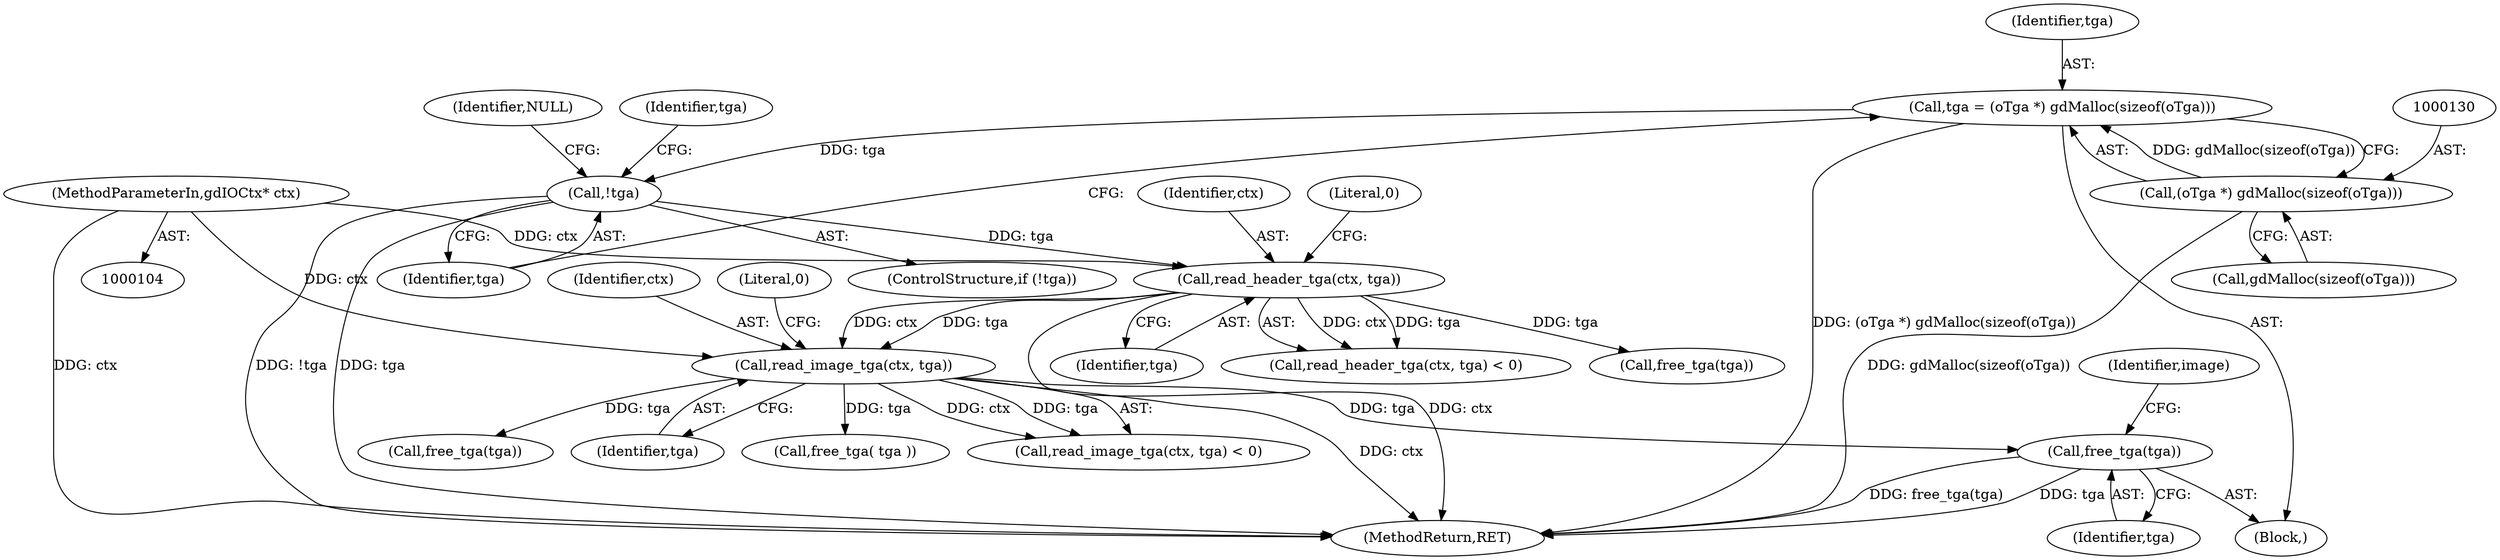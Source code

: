 digraph "0_libgd_10ef1dca63d62433fda13309b4a228782db823f7@API" {
"1000353" [label="(Call,free_tga(tga))"];
"1000163" [label="(Call,read_image_tga(ctx, tga))"];
"1000152" [label="(Call,read_header_tga(ctx, tga))"];
"1000105" [label="(MethodParameterIn,gdIOCtx* ctx)"];
"1000135" [label="(Call,!tga)"];
"1000127" [label="(Call,tga = (oTga *) gdMalloc(sizeof(oTga)))"];
"1000129" [label="(Call,(oTga *) gdMalloc(sizeof(oTga)))"];
"1000165" [label="(Identifier,tga)"];
"1000106" [label="(Block,)"];
"1000164" [label="(Identifier,ctx)"];
"1000139" [label="(Identifier,NULL)"];
"1000357" [label="(MethodReturn,RET)"];
"1000166" [label="(Literal,0)"];
"1000152" [label="(Call,read_header_tga(ctx, tga))"];
"1000128" [label="(Identifier,tga)"];
"1000354" [label="(Identifier,tga)"];
"1000154" [label="(Identifier,tga)"];
"1000151" [label="(Call,read_header_tga(ctx, tga) < 0)"];
"1000131" [label="(Call,gdMalloc(sizeof(oTga)))"];
"1000136" [label="(Identifier,tga)"];
"1000190" [label="(Call,free_tga( tga ))"];
"1000129" [label="(Call,(oTga *) gdMalloc(sizeof(oTga)))"];
"1000162" [label="(Call,read_image_tga(ctx, tga) < 0)"];
"1000153" [label="(Identifier,ctx)"];
"1000142" [label="(Identifier,tga)"];
"1000155" [label="(Literal,0)"];
"1000105" [label="(MethodParameterIn,gdIOCtx* ctx)"];
"1000135" [label="(Call,!tga)"];
"1000157" [label="(Call,free_tga(tga))"];
"1000134" [label="(ControlStructure,if (!tga))"];
"1000353" [label="(Call,free_tga(tga))"];
"1000127" [label="(Call,tga = (oTga *) gdMalloc(sizeof(oTga)))"];
"1000356" [label="(Identifier,image)"];
"1000168" [label="(Call,free_tga(tga))"];
"1000163" [label="(Call,read_image_tga(ctx, tga))"];
"1000353" -> "1000106"  [label="AST: "];
"1000353" -> "1000354"  [label="CFG: "];
"1000354" -> "1000353"  [label="AST: "];
"1000356" -> "1000353"  [label="CFG: "];
"1000353" -> "1000357"  [label="DDG: free_tga(tga)"];
"1000353" -> "1000357"  [label="DDG: tga"];
"1000163" -> "1000353"  [label="DDG: tga"];
"1000163" -> "1000162"  [label="AST: "];
"1000163" -> "1000165"  [label="CFG: "];
"1000164" -> "1000163"  [label="AST: "];
"1000165" -> "1000163"  [label="AST: "];
"1000166" -> "1000163"  [label="CFG: "];
"1000163" -> "1000357"  [label="DDG: ctx"];
"1000163" -> "1000162"  [label="DDG: ctx"];
"1000163" -> "1000162"  [label="DDG: tga"];
"1000152" -> "1000163"  [label="DDG: ctx"];
"1000152" -> "1000163"  [label="DDG: tga"];
"1000105" -> "1000163"  [label="DDG: ctx"];
"1000163" -> "1000168"  [label="DDG: tga"];
"1000163" -> "1000190"  [label="DDG: tga"];
"1000152" -> "1000151"  [label="AST: "];
"1000152" -> "1000154"  [label="CFG: "];
"1000153" -> "1000152"  [label="AST: "];
"1000154" -> "1000152"  [label="AST: "];
"1000155" -> "1000152"  [label="CFG: "];
"1000152" -> "1000357"  [label="DDG: ctx"];
"1000152" -> "1000151"  [label="DDG: ctx"];
"1000152" -> "1000151"  [label="DDG: tga"];
"1000105" -> "1000152"  [label="DDG: ctx"];
"1000135" -> "1000152"  [label="DDG: tga"];
"1000152" -> "1000157"  [label="DDG: tga"];
"1000105" -> "1000104"  [label="AST: "];
"1000105" -> "1000357"  [label="DDG: ctx"];
"1000135" -> "1000134"  [label="AST: "];
"1000135" -> "1000136"  [label="CFG: "];
"1000136" -> "1000135"  [label="AST: "];
"1000139" -> "1000135"  [label="CFG: "];
"1000142" -> "1000135"  [label="CFG: "];
"1000135" -> "1000357"  [label="DDG: !tga"];
"1000135" -> "1000357"  [label="DDG: tga"];
"1000127" -> "1000135"  [label="DDG: tga"];
"1000127" -> "1000106"  [label="AST: "];
"1000127" -> "1000129"  [label="CFG: "];
"1000128" -> "1000127"  [label="AST: "];
"1000129" -> "1000127"  [label="AST: "];
"1000136" -> "1000127"  [label="CFG: "];
"1000127" -> "1000357"  [label="DDG: (oTga *) gdMalloc(sizeof(oTga))"];
"1000129" -> "1000127"  [label="DDG: gdMalloc(sizeof(oTga))"];
"1000129" -> "1000131"  [label="CFG: "];
"1000130" -> "1000129"  [label="AST: "];
"1000131" -> "1000129"  [label="AST: "];
"1000129" -> "1000357"  [label="DDG: gdMalloc(sizeof(oTga))"];
}
